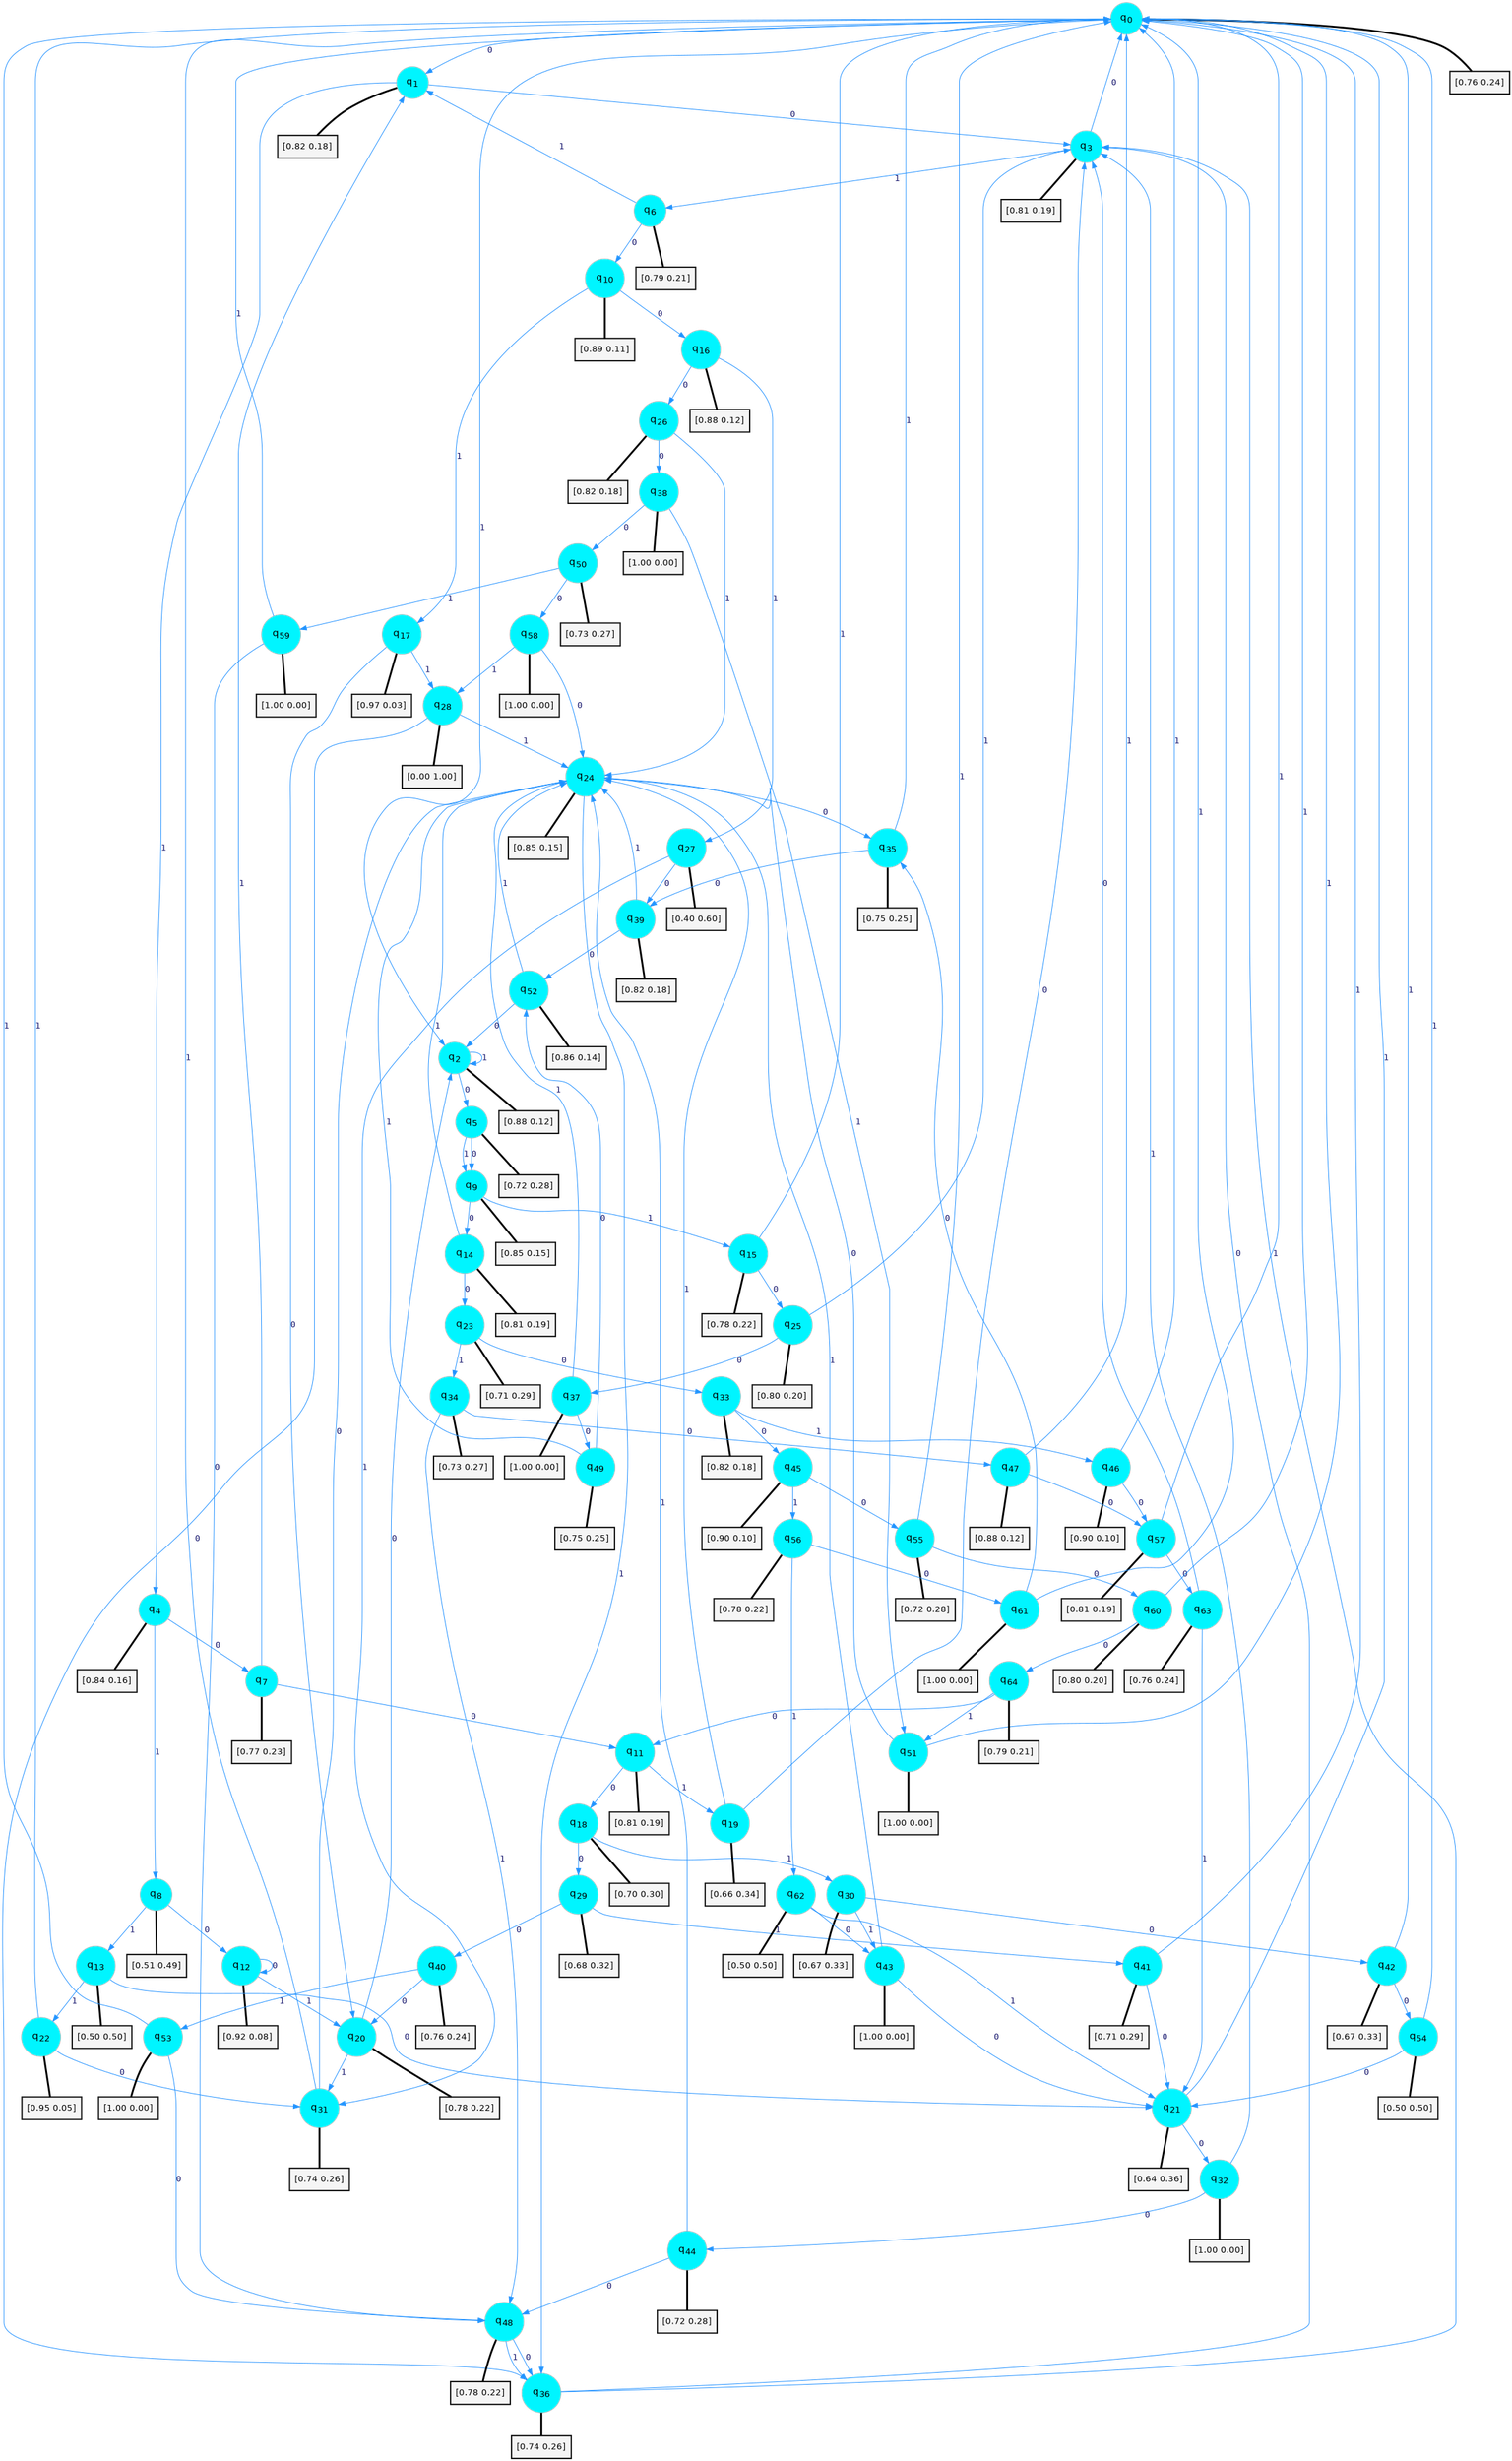 digraph G {
graph [
bgcolor=transparent, dpi=300, rankdir=TD, size="40,25"];
node [
color=gray, fillcolor=turquoise1, fontcolor=black, fontname=Helvetica, fontsize=16, fontweight=bold, shape=circle, style=filled];
edge [
arrowsize=1, color=dodgerblue1, fontcolor=midnightblue, fontname=courier, fontweight=bold, penwidth=1, style=solid, weight=20];
0[label=<q<SUB>0</SUB>>];
1[label=<q<SUB>1</SUB>>];
2[label=<q<SUB>2</SUB>>];
3[label=<q<SUB>3</SUB>>];
4[label=<q<SUB>4</SUB>>];
5[label=<q<SUB>5</SUB>>];
6[label=<q<SUB>6</SUB>>];
7[label=<q<SUB>7</SUB>>];
8[label=<q<SUB>8</SUB>>];
9[label=<q<SUB>9</SUB>>];
10[label=<q<SUB>10</SUB>>];
11[label=<q<SUB>11</SUB>>];
12[label=<q<SUB>12</SUB>>];
13[label=<q<SUB>13</SUB>>];
14[label=<q<SUB>14</SUB>>];
15[label=<q<SUB>15</SUB>>];
16[label=<q<SUB>16</SUB>>];
17[label=<q<SUB>17</SUB>>];
18[label=<q<SUB>18</SUB>>];
19[label=<q<SUB>19</SUB>>];
20[label=<q<SUB>20</SUB>>];
21[label=<q<SUB>21</SUB>>];
22[label=<q<SUB>22</SUB>>];
23[label=<q<SUB>23</SUB>>];
24[label=<q<SUB>24</SUB>>];
25[label=<q<SUB>25</SUB>>];
26[label=<q<SUB>26</SUB>>];
27[label=<q<SUB>27</SUB>>];
28[label=<q<SUB>28</SUB>>];
29[label=<q<SUB>29</SUB>>];
30[label=<q<SUB>30</SUB>>];
31[label=<q<SUB>31</SUB>>];
32[label=<q<SUB>32</SUB>>];
33[label=<q<SUB>33</SUB>>];
34[label=<q<SUB>34</SUB>>];
35[label=<q<SUB>35</SUB>>];
36[label=<q<SUB>36</SUB>>];
37[label=<q<SUB>37</SUB>>];
38[label=<q<SUB>38</SUB>>];
39[label=<q<SUB>39</SUB>>];
40[label=<q<SUB>40</SUB>>];
41[label=<q<SUB>41</SUB>>];
42[label=<q<SUB>42</SUB>>];
43[label=<q<SUB>43</SUB>>];
44[label=<q<SUB>44</SUB>>];
45[label=<q<SUB>45</SUB>>];
46[label=<q<SUB>46</SUB>>];
47[label=<q<SUB>47</SUB>>];
48[label=<q<SUB>48</SUB>>];
49[label=<q<SUB>49</SUB>>];
50[label=<q<SUB>50</SUB>>];
51[label=<q<SUB>51</SUB>>];
52[label=<q<SUB>52</SUB>>];
53[label=<q<SUB>53</SUB>>];
54[label=<q<SUB>54</SUB>>];
55[label=<q<SUB>55</SUB>>];
56[label=<q<SUB>56</SUB>>];
57[label=<q<SUB>57</SUB>>];
58[label=<q<SUB>58</SUB>>];
59[label=<q<SUB>59</SUB>>];
60[label=<q<SUB>60</SUB>>];
61[label=<q<SUB>61</SUB>>];
62[label=<q<SUB>62</SUB>>];
63[label=<q<SUB>63</SUB>>];
64[label=<q<SUB>64</SUB>>];
65[label="[0.76 0.24]", shape=box,fontcolor=black, fontname=Helvetica, fontsize=14, penwidth=2, fillcolor=whitesmoke,color=black];
66[label="[0.82 0.18]", shape=box,fontcolor=black, fontname=Helvetica, fontsize=14, penwidth=2, fillcolor=whitesmoke,color=black];
67[label="[0.88 0.12]", shape=box,fontcolor=black, fontname=Helvetica, fontsize=14, penwidth=2, fillcolor=whitesmoke,color=black];
68[label="[0.81 0.19]", shape=box,fontcolor=black, fontname=Helvetica, fontsize=14, penwidth=2, fillcolor=whitesmoke,color=black];
69[label="[0.84 0.16]", shape=box,fontcolor=black, fontname=Helvetica, fontsize=14, penwidth=2, fillcolor=whitesmoke,color=black];
70[label="[0.72 0.28]", shape=box,fontcolor=black, fontname=Helvetica, fontsize=14, penwidth=2, fillcolor=whitesmoke,color=black];
71[label="[0.79 0.21]", shape=box,fontcolor=black, fontname=Helvetica, fontsize=14, penwidth=2, fillcolor=whitesmoke,color=black];
72[label="[0.77 0.23]", shape=box,fontcolor=black, fontname=Helvetica, fontsize=14, penwidth=2, fillcolor=whitesmoke,color=black];
73[label="[0.51 0.49]", shape=box,fontcolor=black, fontname=Helvetica, fontsize=14, penwidth=2, fillcolor=whitesmoke,color=black];
74[label="[0.85 0.15]", shape=box,fontcolor=black, fontname=Helvetica, fontsize=14, penwidth=2, fillcolor=whitesmoke,color=black];
75[label="[0.89 0.11]", shape=box,fontcolor=black, fontname=Helvetica, fontsize=14, penwidth=2, fillcolor=whitesmoke,color=black];
76[label="[0.81 0.19]", shape=box,fontcolor=black, fontname=Helvetica, fontsize=14, penwidth=2, fillcolor=whitesmoke,color=black];
77[label="[0.92 0.08]", shape=box,fontcolor=black, fontname=Helvetica, fontsize=14, penwidth=2, fillcolor=whitesmoke,color=black];
78[label="[0.50 0.50]", shape=box,fontcolor=black, fontname=Helvetica, fontsize=14, penwidth=2, fillcolor=whitesmoke,color=black];
79[label="[0.81 0.19]", shape=box,fontcolor=black, fontname=Helvetica, fontsize=14, penwidth=2, fillcolor=whitesmoke,color=black];
80[label="[0.78 0.22]", shape=box,fontcolor=black, fontname=Helvetica, fontsize=14, penwidth=2, fillcolor=whitesmoke,color=black];
81[label="[0.88 0.12]", shape=box,fontcolor=black, fontname=Helvetica, fontsize=14, penwidth=2, fillcolor=whitesmoke,color=black];
82[label="[0.97 0.03]", shape=box,fontcolor=black, fontname=Helvetica, fontsize=14, penwidth=2, fillcolor=whitesmoke,color=black];
83[label="[0.70 0.30]", shape=box,fontcolor=black, fontname=Helvetica, fontsize=14, penwidth=2, fillcolor=whitesmoke,color=black];
84[label="[0.66 0.34]", shape=box,fontcolor=black, fontname=Helvetica, fontsize=14, penwidth=2, fillcolor=whitesmoke,color=black];
85[label="[0.78 0.22]", shape=box,fontcolor=black, fontname=Helvetica, fontsize=14, penwidth=2, fillcolor=whitesmoke,color=black];
86[label="[0.64 0.36]", shape=box,fontcolor=black, fontname=Helvetica, fontsize=14, penwidth=2, fillcolor=whitesmoke,color=black];
87[label="[0.95 0.05]", shape=box,fontcolor=black, fontname=Helvetica, fontsize=14, penwidth=2, fillcolor=whitesmoke,color=black];
88[label="[0.71 0.29]", shape=box,fontcolor=black, fontname=Helvetica, fontsize=14, penwidth=2, fillcolor=whitesmoke,color=black];
89[label="[0.85 0.15]", shape=box,fontcolor=black, fontname=Helvetica, fontsize=14, penwidth=2, fillcolor=whitesmoke,color=black];
90[label="[0.80 0.20]", shape=box,fontcolor=black, fontname=Helvetica, fontsize=14, penwidth=2, fillcolor=whitesmoke,color=black];
91[label="[0.82 0.18]", shape=box,fontcolor=black, fontname=Helvetica, fontsize=14, penwidth=2, fillcolor=whitesmoke,color=black];
92[label="[0.40 0.60]", shape=box,fontcolor=black, fontname=Helvetica, fontsize=14, penwidth=2, fillcolor=whitesmoke,color=black];
93[label="[0.00 1.00]", shape=box,fontcolor=black, fontname=Helvetica, fontsize=14, penwidth=2, fillcolor=whitesmoke,color=black];
94[label="[0.68 0.32]", shape=box,fontcolor=black, fontname=Helvetica, fontsize=14, penwidth=2, fillcolor=whitesmoke,color=black];
95[label="[0.67 0.33]", shape=box,fontcolor=black, fontname=Helvetica, fontsize=14, penwidth=2, fillcolor=whitesmoke,color=black];
96[label="[0.74 0.26]", shape=box,fontcolor=black, fontname=Helvetica, fontsize=14, penwidth=2, fillcolor=whitesmoke,color=black];
97[label="[1.00 0.00]", shape=box,fontcolor=black, fontname=Helvetica, fontsize=14, penwidth=2, fillcolor=whitesmoke,color=black];
98[label="[0.82 0.18]", shape=box,fontcolor=black, fontname=Helvetica, fontsize=14, penwidth=2, fillcolor=whitesmoke,color=black];
99[label="[0.73 0.27]", shape=box,fontcolor=black, fontname=Helvetica, fontsize=14, penwidth=2, fillcolor=whitesmoke,color=black];
100[label="[0.75 0.25]", shape=box,fontcolor=black, fontname=Helvetica, fontsize=14, penwidth=2, fillcolor=whitesmoke,color=black];
101[label="[0.74 0.26]", shape=box,fontcolor=black, fontname=Helvetica, fontsize=14, penwidth=2, fillcolor=whitesmoke,color=black];
102[label="[1.00 0.00]", shape=box,fontcolor=black, fontname=Helvetica, fontsize=14, penwidth=2, fillcolor=whitesmoke,color=black];
103[label="[1.00 0.00]", shape=box,fontcolor=black, fontname=Helvetica, fontsize=14, penwidth=2, fillcolor=whitesmoke,color=black];
104[label="[0.82 0.18]", shape=box,fontcolor=black, fontname=Helvetica, fontsize=14, penwidth=2, fillcolor=whitesmoke,color=black];
105[label="[0.76 0.24]", shape=box,fontcolor=black, fontname=Helvetica, fontsize=14, penwidth=2, fillcolor=whitesmoke,color=black];
106[label="[0.71 0.29]", shape=box,fontcolor=black, fontname=Helvetica, fontsize=14, penwidth=2, fillcolor=whitesmoke,color=black];
107[label="[0.67 0.33]", shape=box,fontcolor=black, fontname=Helvetica, fontsize=14, penwidth=2, fillcolor=whitesmoke,color=black];
108[label="[1.00 0.00]", shape=box,fontcolor=black, fontname=Helvetica, fontsize=14, penwidth=2, fillcolor=whitesmoke,color=black];
109[label="[0.72 0.28]", shape=box,fontcolor=black, fontname=Helvetica, fontsize=14, penwidth=2, fillcolor=whitesmoke,color=black];
110[label="[0.90 0.10]", shape=box,fontcolor=black, fontname=Helvetica, fontsize=14, penwidth=2, fillcolor=whitesmoke,color=black];
111[label="[0.90 0.10]", shape=box,fontcolor=black, fontname=Helvetica, fontsize=14, penwidth=2, fillcolor=whitesmoke,color=black];
112[label="[0.88 0.12]", shape=box,fontcolor=black, fontname=Helvetica, fontsize=14, penwidth=2, fillcolor=whitesmoke,color=black];
113[label="[0.78 0.22]", shape=box,fontcolor=black, fontname=Helvetica, fontsize=14, penwidth=2, fillcolor=whitesmoke,color=black];
114[label="[0.75 0.25]", shape=box,fontcolor=black, fontname=Helvetica, fontsize=14, penwidth=2, fillcolor=whitesmoke,color=black];
115[label="[0.73 0.27]", shape=box,fontcolor=black, fontname=Helvetica, fontsize=14, penwidth=2, fillcolor=whitesmoke,color=black];
116[label="[1.00 0.00]", shape=box,fontcolor=black, fontname=Helvetica, fontsize=14, penwidth=2, fillcolor=whitesmoke,color=black];
117[label="[0.86 0.14]", shape=box,fontcolor=black, fontname=Helvetica, fontsize=14, penwidth=2, fillcolor=whitesmoke,color=black];
118[label="[1.00 0.00]", shape=box,fontcolor=black, fontname=Helvetica, fontsize=14, penwidth=2, fillcolor=whitesmoke,color=black];
119[label="[0.50 0.50]", shape=box,fontcolor=black, fontname=Helvetica, fontsize=14, penwidth=2, fillcolor=whitesmoke,color=black];
120[label="[0.72 0.28]", shape=box,fontcolor=black, fontname=Helvetica, fontsize=14, penwidth=2, fillcolor=whitesmoke,color=black];
121[label="[0.78 0.22]", shape=box,fontcolor=black, fontname=Helvetica, fontsize=14, penwidth=2, fillcolor=whitesmoke,color=black];
122[label="[0.81 0.19]", shape=box,fontcolor=black, fontname=Helvetica, fontsize=14, penwidth=2, fillcolor=whitesmoke,color=black];
123[label="[1.00 0.00]", shape=box,fontcolor=black, fontname=Helvetica, fontsize=14, penwidth=2, fillcolor=whitesmoke,color=black];
124[label="[1.00 0.00]", shape=box,fontcolor=black, fontname=Helvetica, fontsize=14, penwidth=2, fillcolor=whitesmoke,color=black];
125[label="[0.80 0.20]", shape=box,fontcolor=black, fontname=Helvetica, fontsize=14, penwidth=2, fillcolor=whitesmoke,color=black];
126[label="[1.00 0.00]", shape=box,fontcolor=black, fontname=Helvetica, fontsize=14, penwidth=2, fillcolor=whitesmoke,color=black];
127[label="[0.50 0.50]", shape=box,fontcolor=black, fontname=Helvetica, fontsize=14, penwidth=2, fillcolor=whitesmoke,color=black];
128[label="[0.76 0.24]", shape=box,fontcolor=black, fontname=Helvetica, fontsize=14, penwidth=2, fillcolor=whitesmoke,color=black];
129[label="[0.79 0.21]", shape=box,fontcolor=black, fontname=Helvetica, fontsize=14, penwidth=2, fillcolor=whitesmoke,color=black];
0->1 [label=0];
0->2 [label=1];
0->65 [arrowhead=none, penwidth=3,color=black];
1->3 [label=0];
1->4 [label=1];
1->66 [arrowhead=none, penwidth=3,color=black];
2->5 [label=0];
2->2 [label=1];
2->67 [arrowhead=none, penwidth=3,color=black];
3->0 [label=0];
3->6 [label=1];
3->68 [arrowhead=none, penwidth=3,color=black];
4->7 [label=0];
4->8 [label=1];
4->69 [arrowhead=none, penwidth=3,color=black];
5->9 [label=0];
5->9 [label=1];
5->70 [arrowhead=none, penwidth=3,color=black];
6->10 [label=0];
6->1 [label=1];
6->71 [arrowhead=none, penwidth=3,color=black];
7->11 [label=0];
7->1 [label=1];
7->72 [arrowhead=none, penwidth=3,color=black];
8->12 [label=0];
8->13 [label=1];
8->73 [arrowhead=none, penwidth=3,color=black];
9->14 [label=0];
9->15 [label=1];
9->74 [arrowhead=none, penwidth=3,color=black];
10->16 [label=0];
10->17 [label=1];
10->75 [arrowhead=none, penwidth=3,color=black];
11->18 [label=0];
11->19 [label=1];
11->76 [arrowhead=none, penwidth=3,color=black];
12->12 [label=0];
12->20 [label=1];
12->77 [arrowhead=none, penwidth=3,color=black];
13->21 [label=0];
13->22 [label=1];
13->78 [arrowhead=none, penwidth=3,color=black];
14->23 [label=0];
14->24 [label=1];
14->79 [arrowhead=none, penwidth=3,color=black];
15->25 [label=0];
15->0 [label=1];
15->80 [arrowhead=none, penwidth=3,color=black];
16->26 [label=0];
16->27 [label=1];
16->81 [arrowhead=none, penwidth=3,color=black];
17->20 [label=0];
17->28 [label=1];
17->82 [arrowhead=none, penwidth=3,color=black];
18->29 [label=0];
18->30 [label=1];
18->83 [arrowhead=none, penwidth=3,color=black];
19->3 [label=0];
19->24 [label=1];
19->84 [arrowhead=none, penwidth=3,color=black];
20->2 [label=0];
20->31 [label=1];
20->85 [arrowhead=none, penwidth=3,color=black];
21->32 [label=0];
21->0 [label=1];
21->86 [arrowhead=none, penwidth=3,color=black];
22->31 [label=0];
22->0 [label=1];
22->87 [arrowhead=none, penwidth=3,color=black];
23->33 [label=0];
23->34 [label=1];
23->88 [arrowhead=none, penwidth=3,color=black];
24->35 [label=0];
24->36 [label=1];
24->89 [arrowhead=none, penwidth=3,color=black];
25->37 [label=0];
25->3 [label=1];
25->90 [arrowhead=none, penwidth=3,color=black];
26->38 [label=0];
26->24 [label=1];
26->91 [arrowhead=none, penwidth=3,color=black];
27->39 [label=0];
27->31 [label=1];
27->92 [arrowhead=none, penwidth=3,color=black];
28->36 [label=0];
28->24 [label=1];
28->93 [arrowhead=none, penwidth=3,color=black];
29->40 [label=0];
29->41 [label=1];
29->94 [arrowhead=none, penwidth=3,color=black];
30->42 [label=0];
30->43 [label=1];
30->95 [arrowhead=none, penwidth=3,color=black];
31->24 [label=0];
31->0 [label=1];
31->96 [arrowhead=none, penwidth=3,color=black];
32->44 [label=0];
32->3 [label=1];
32->97 [arrowhead=none, penwidth=3,color=black];
33->45 [label=0];
33->46 [label=1];
33->98 [arrowhead=none, penwidth=3,color=black];
34->47 [label=0];
34->48 [label=1];
34->99 [arrowhead=none, penwidth=3,color=black];
35->39 [label=0];
35->0 [label=1];
35->100 [arrowhead=none, penwidth=3,color=black];
36->3 [label=0];
36->3 [label=1];
36->101 [arrowhead=none, penwidth=3,color=black];
37->49 [label=0];
37->24 [label=1];
37->102 [arrowhead=none, penwidth=3,color=black];
38->50 [label=0];
38->51 [label=1];
38->103 [arrowhead=none, penwidth=3,color=black];
39->52 [label=0];
39->24 [label=1];
39->104 [arrowhead=none, penwidth=3,color=black];
40->20 [label=0];
40->53 [label=1];
40->105 [arrowhead=none, penwidth=3,color=black];
41->21 [label=0];
41->0 [label=1];
41->106 [arrowhead=none, penwidth=3,color=black];
42->54 [label=0];
42->0 [label=1];
42->107 [arrowhead=none, penwidth=3,color=black];
43->21 [label=0];
43->24 [label=1];
43->108 [arrowhead=none, penwidth=3,color=black];
44->48 [label=0];
44->24 [label=1];
44->109 [arrowhead=none, penwidth=3,color=black];
45->55 [label=0];
45->56 [label=1];
45->110 [arrowhead=none, penwidth=3,color=black];
46->57 [label=0];
46->0 [label=1];
46->111 [arrowhead=none, penwidth=3,color=black];
47->57 [label=0];
47->0 [label=1];
47->112 [arrowhead=none, penwidth=3,color=black];
48->36 [label=0];
48->36 [label=1];
48->113 [arrowhead=none, penwidth=3,color=black];
49->52 [label=0];
49->24 [label=1];
49->114 [arrowhead=none, penwidth=3,color=black];
50->58 [label=0];
50->59 [label=1];
50->115 [arrowhead=none, penwidth=3,color=black];
51->24 [label=0];
51->0 [label=1];
51->116 [arrowhead=none, penwidth=3,color=black];
52->2 [label=0];
52->24 [label=1];
52->117 [arrowhead=none, penwidth=3,color=black];
53->48 [label=0];
53->0 [label=1];
53->118 [arrowhead=none, penwidth=3,color=black];
54->21 [label=0];
54->0 [label=1];
54->119 [arrowhead=none, penwidth=3,color=black];
55->60 [label=0];
55->0 [label=1];
55->120 [arrowhead=none, penwidth=3,color=black];
56->61 [label=0];
56->62 [label=1];
56->121 [arrowhead=none, penwidth=3,color=black];
57->63 [label=0];
57->0 [label=1];
57->122 [arrowhead=none, penwidth=3,color=black];
58->24 [label=0];
58->28 [label=1];
58->123 [arrowhead=none, penwidth=3,color=black];
59->48 [label=0];
59->0 [label=1];
59->124 [arrowhead=none, penwidth=3,color=black];
60->64 [label=0];
60->0 [label=1];
60->125 [arrowhead=none, penwidth=3,color=black];
61->35 [label=0];
61->0 [label=1];
61->126 [arrowhead=none, penwidth=3,color=black];
62->43 [label=0];
62->21 [label=1];
62->127 [arrowhead=none, penwidth=3,color=black];
63->3 [label=0];
63->21 [label=1];
63->128 [arrowhead=none, penwidth=3,color=black];
64->11 [label=0];
64->51 [label=1];
64->129 [arrowhead=none, penwidth=3,color=black];
}
